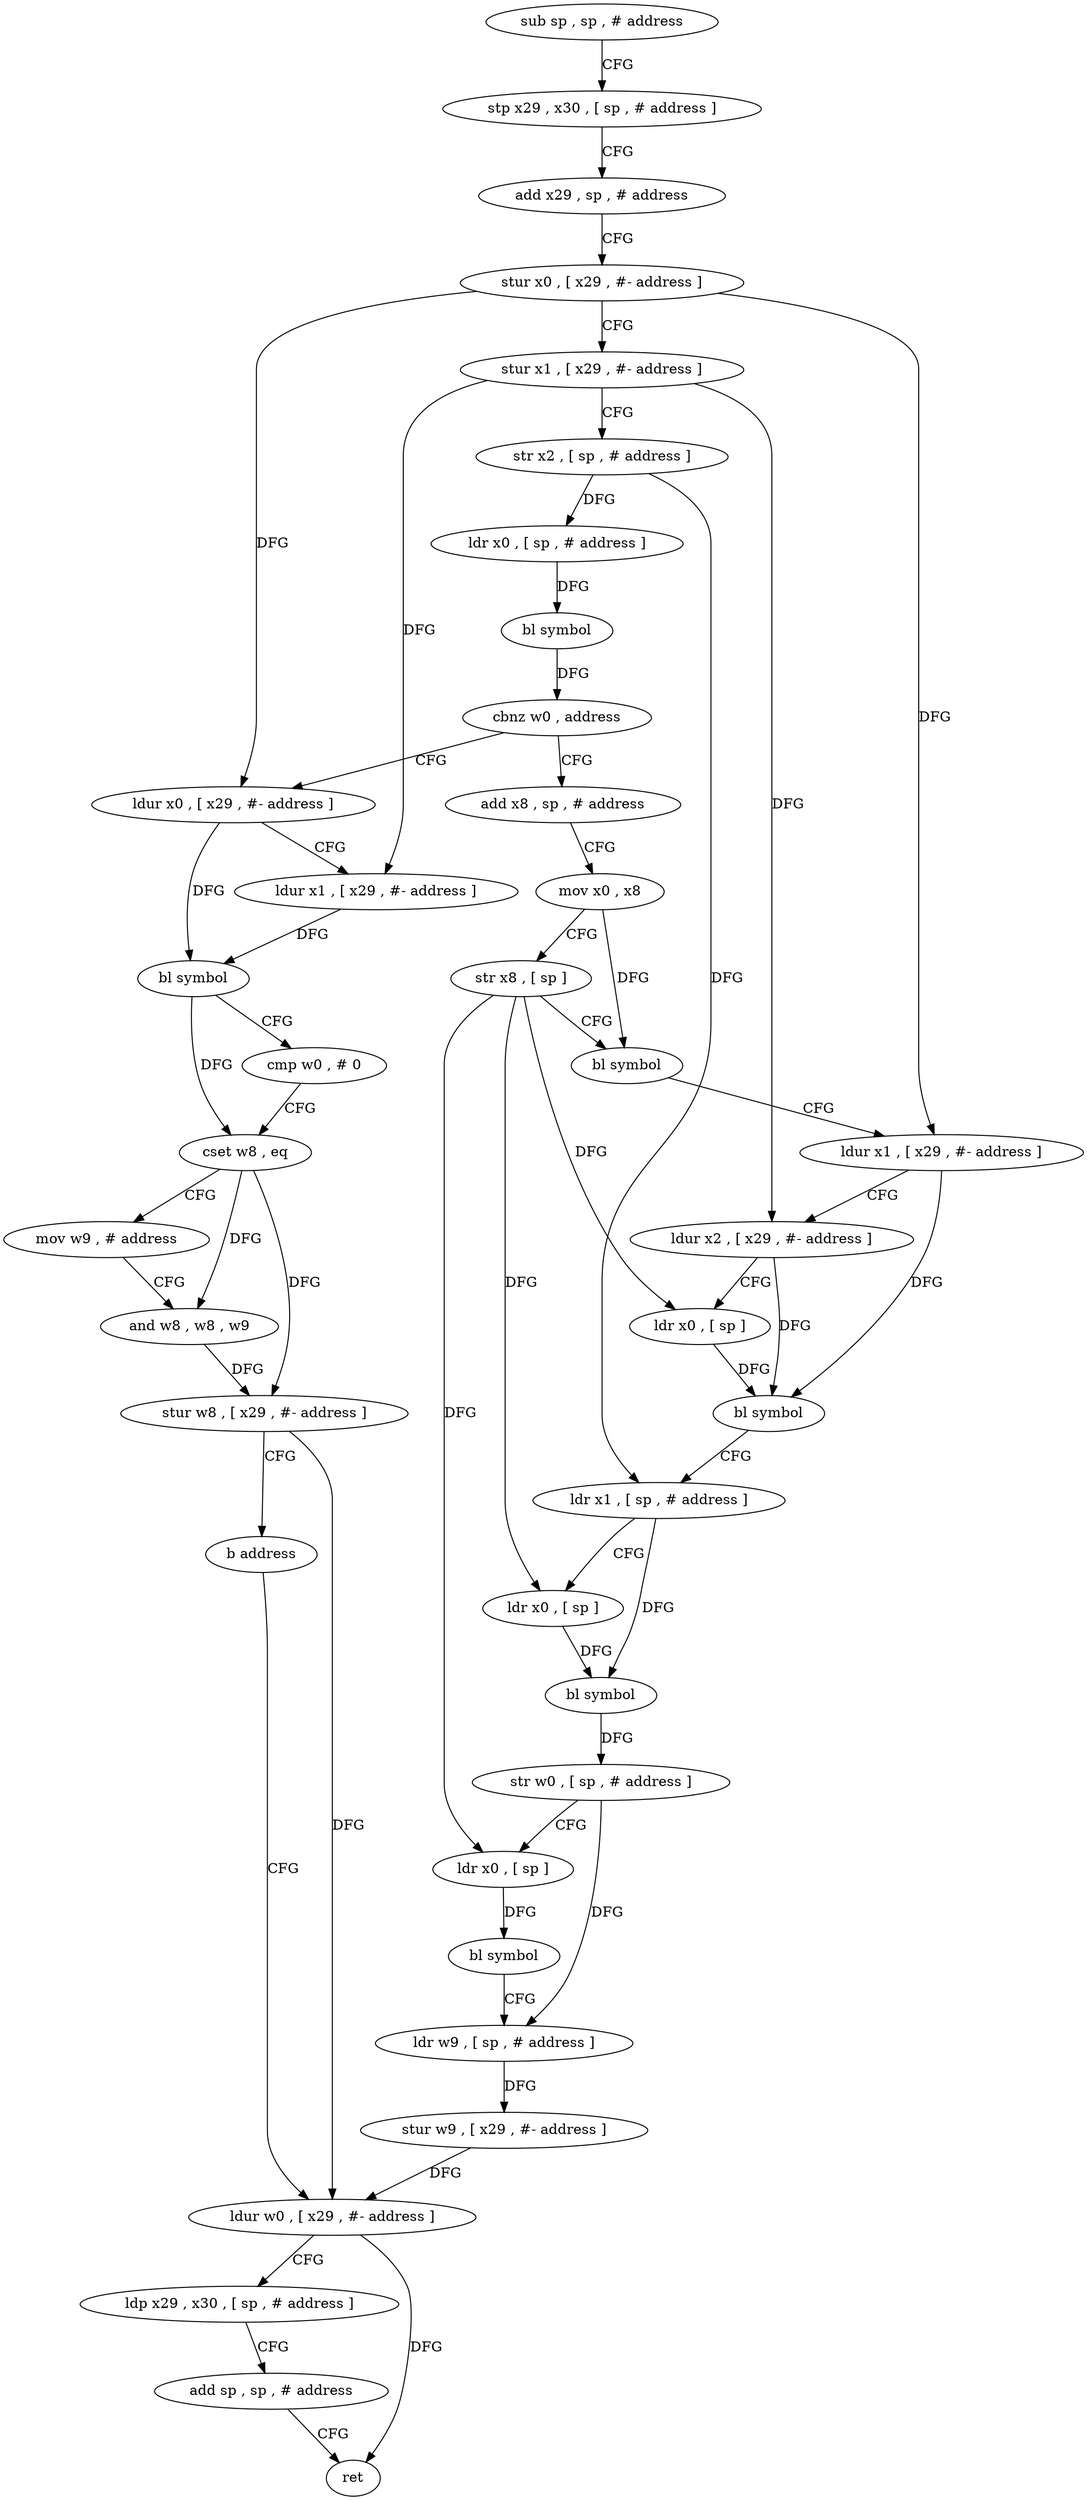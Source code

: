 digraph "func" {
"4256896" [label = "sub sp , sp , # address" ]
"4256900" [label = "stp x29 , x30 , [ sp , # address ]" ]
"4256904" [label = "add x29 , sp , # address" ]
"4256908" [label = "stur x0 , [ x29 , #- address ]" ]
"4256912" [label = "stur x1 , [ x29 , #- address ]" ]
"4256916" [label = "str x2 , [ sp , # address ]" ]
"4256920" [label = "ldr x0 , [ sp , # address ]" ]
"4256924" [label = "bl symbol" ]
"4256928" [label = "cbnz w0 , address" ]
"4256968" [label = "add x8 , sp , # address" ]
"4256932" [label = "ldur x0 , [ x29 , #- address ]" ]
"4256972" [label = "mov x0 , x8" ]
"4256976" [label = "str x8 , [ sp ]" ]
"4256980" [label = "bl symbol" ]
"4256984" [label = "ldur x1 , [ x29 , #- address ]" ]
"4256988" [label = "ldur x2 , [ x29 , #- address ]" ]
"4256992" [label = "ldr x0 , [ sp ]" ]
"4256996" [label = "bl symbol" ]
"4257000" [label = "ldr x1 , [ sp , # address ]" ]
"4257004" [label = "ldr x0 , [ sp ]" ]
"4257008" [label = "bl symbol" ]
"4257012" [label = "str w0 , [ sp , # address ]" ]
"4257016" [label = "ldr x0 , [ sp ]" ]
"4257020" [label = "bl symbol" ]
"4257024" [label = "ldr w9 , [ sp , # address ]" ]
"4257028" [label = "stur w9 , [ x29 , #- address ]" ]
"4257032" [label = "ldur w0 , [ x29 , #- address ]" ]
"4256936" [label = "ldur x1 , [ x29 , #- address ]" ]
"4256940" [label = "bl symbol" ]
"4256944" [label = "cmp w0 , # 0" ]
"4256948" [label = "cset w8 , eq" ]
"4256952" [label = "mov w9 , # address" ]
"4256956" [label = "and w8 , w8 , w9" ]
"4256960" [label = "stur w8 , [ x29 , #- address ]" ]
"4256964" [label = "b address" ]
"4257036" [label = "ldp x29 , x30 , [ sp , # address ]" ]
"4257040" [label = "add sp , sp , # address" ]
"4257044" [label = "ret" ]
"4256896" -> "4256900" [ label = "CFG" ]
"4256900" -> "4256904" [ label = "CFG" ]
"4256904" -> "4256908" [ label = "CFG" ]
"4256908" -> "4256912" [ label = "CFG" ]
"4256908" -> "4256984" [ label = "DFG" ]
"4256908" -> "4256932" [ label = "DFG" ]
"4256912" -> "4256916" [ label = "CFG" ]
"4256912" -> "4256988" [ label = "DFG" ]
"4256912" -> "4256936" [ label = "DFG" ]
"4256916" -> "4256920" [ label = "DFG" ]
"4256916" -> "4257000" [ label = "DFG" ]
"4256920" -> "4256924" [ label = "DFG" ]
"4256924" -> "4256928" [ label = "DFG" ]
"4256928" -> "4256968" [ label = "CFG" ]
"4256928" -> "4256932" [ label = "CFG" ]
"4256968" -> "4256972" [ label = "CFG" ]
"4256932" -> "4256936" [ label = "CFG" ]
"4256932" -> "4256940" [ label = "DFG" ]
"4256972" -> "4256976" [ label = "CFG" ]
"4256972" -> "4256980" [ label = "DFG" ]
"4256976" -> "4256980" [ label = "CFG" ]
"4256976" -> "4256992" [ label = "DFG" ]
"4256976" -> "4257004" [ label = "DFG" ]
"4256976" -> "4257016" [ label = "DFG" ]
"4256980" -> "4256984" [ label = "CFG" ]
"4256984" -> "4256988" [ label = "CFG" ]
"4256984" -> "4256996" [ label = "DFG" ]
"4256988" -> "4256992" [ label = "CFG" ]
"4256988" -> "4256996" [ label = "DFG" ]
"4256992" -> "4256996" [ label = "DFG" ]
"4256996" -> "4257000" [ label = "CFG" ]
"4257000" -> "4257004" [ label = "CFG" ]
"4257000" -> "4257008" [ label = "DFG" ]
"4257004" -> "4257008" [ label = "DFG" ]
"4257008" -> "4257012" [ label = "DFG" ]
"4257012" -> "4257016" [ label = "CFG" ]
"4257012" -> "4257024" [ label = "DFG" ]
"4257016" -> "4257020" [ label = "DFG" ]
"4257020" -> "4257024" [ label = "CFG" ]
"4257024" -> "4257028" [ label = "DFG" ]
"4257028" -> "4257032" [ label = "DFG" ]
"4257032" -> "4257036" [ label = "CFG" ]
"4257032" -> "4257044" [ label = "DFG" ]
"4256936" -> "4256940" [ label = "DFG" ]
"4256940" -> "4256944" [ label = "CFG" ]
"4256940" -> "4256948" [ label = "DFG" ]
"4256944" -> "4256948" [ label = "CFG" ]
"4256948" -> "4256952" [ label = "CFG" ]
"4256948" -> "4256956" [ label = "DFG" ]
"4256948" -> "4256960" [ label = "DFG" ]
"4256952" -> "4256956" [ label = "CFG" ]
"4256956" -> "4256960" [ label = "DFG" ]
"4256960" -> "4256964" [ label = "CFG" ]
"4256960" -> "4257032" [ label = "DFG" ]
"4256964" -> "4257032" [ label = "CFG" ]
"4257036" -> "4257040" [ label = "CFG" ]
"4257040" -> "4257044" [ label = "CFG" ]
}
